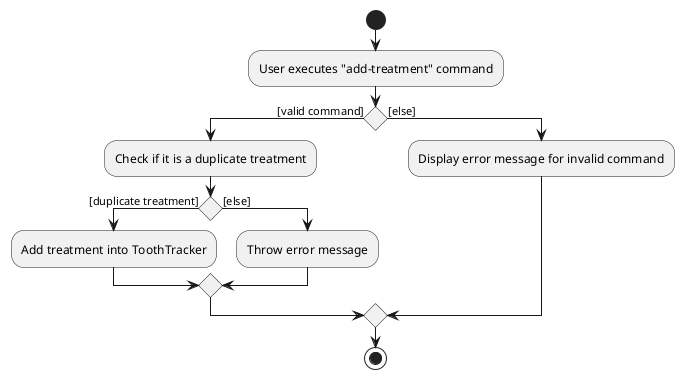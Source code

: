 @startuml
start
:User executes "add-treatment" command;

if () then ([valid command])
  :Check if it is a duplicate treatment;
  if () then ([duplicate treatment])
    :Add treatment into ToothTracker;
  else ([else])
    :Throw error message;
  endif
else ([else])
  :Display error message for invalid command;
endif
stop
@enduml
